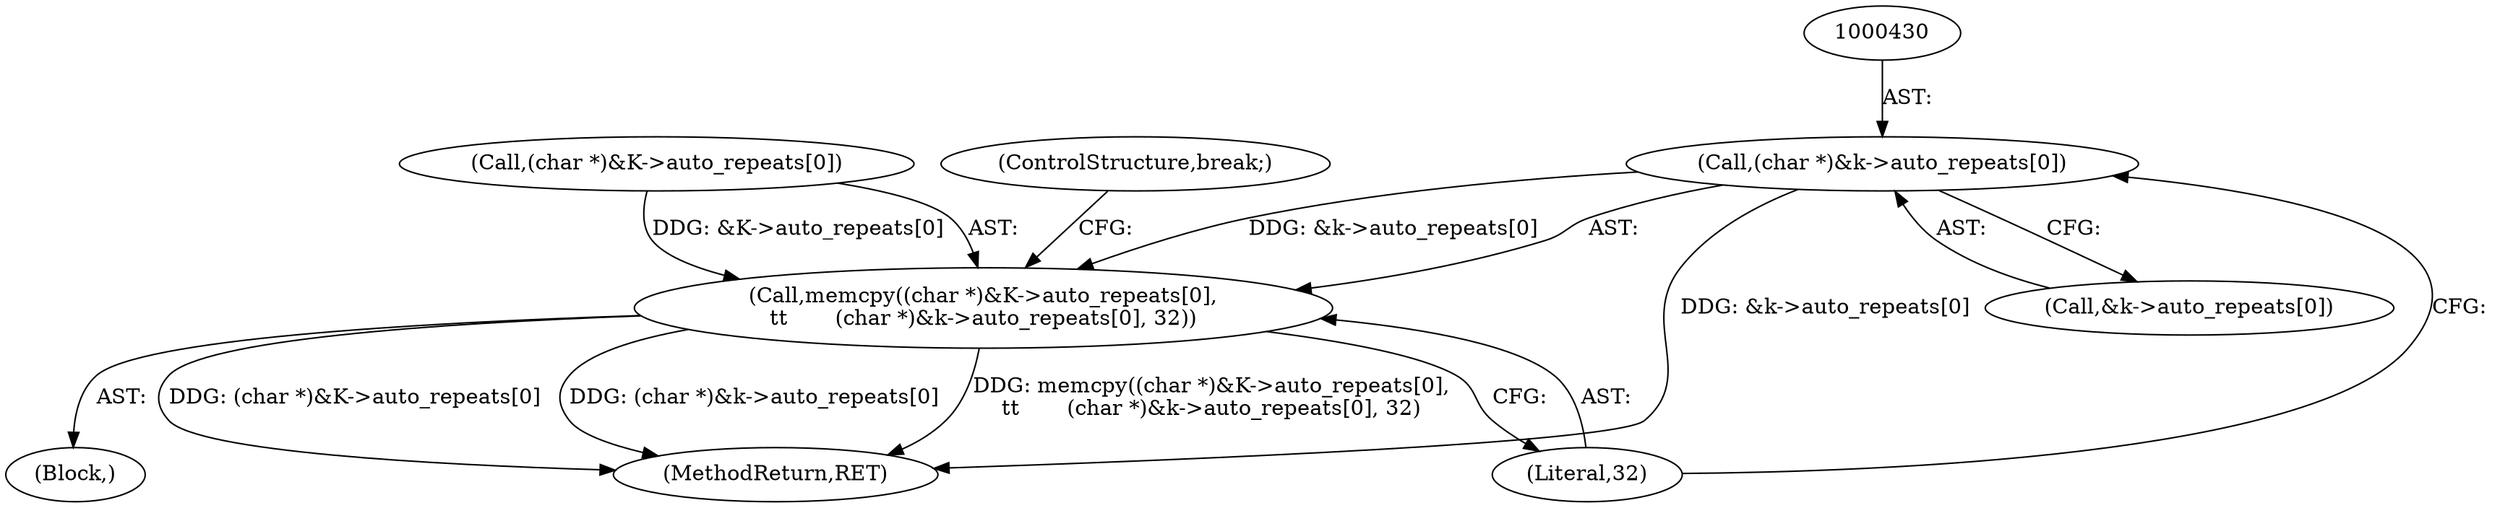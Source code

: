 digraph "0_libXi_19a9cd607de73947fcfb104682f203ffe4e1f4e5_1@array" {
"1000429" [label="(Call,(char *)&k->auto_repeats[0])"];
"1000420" [label="(Call,memcpy((char *)&K->auto_repeats[0],\n\t\t       (char *)&k->auto_repeats[0], 32))"];
"1000437" [label="(Literal,32)"];
"1000421" [label="(Call,(char *)&K->auto_repeats[0])"];
"1000420" [label="(Call,memcpy((char *)&K->auto_repeats[0],\n\t\t       (char *)&k->auto_repeats[0], 32))"];
"1000431" [label="(Call,&k->auto_repeats[0])"];
"1000352" [label="(Block,)"];
"1000429" [label="(Call,(char *)&k->auto_repeats[0])"];
"1000737" [label="(MethodReturn,RET)"];
"1000438" [label="(ControlStructure,break;)"];
"1000429" -> "1000420"  [label="AST: "];
"1000429" -> "1000431"  [label="CFG: "];
"1000430" -> "1000429"  [label="AST: "];
"1000431" -> "1000429"  [label="AST: "];
"1000437" -> "1000429"  [label="CFG: "];
"1000429" -> "1000737"  [label="DDG: &k->auto_repeats[0]"];
"1000429" -> "1000420"  [label="DDG: &k->auto_repeats[0]"];
"1000420" -> "1000352"  [label="AST: "];
"1000420" -> "1000437"  [label="CFG: "];
"1000421" -> "1000420"  [label="AST: "];
"1000437" -> "1000420"  [label="AST: "];
"1000438" -> "1000420"  [label="CFG: "];
"1000420" -> "1000737"  [label="DDG: memcpy((char *)&K->auto_repeats[0],\n\t\t       (char *)&k->auto_repeats[0], 32)"];
"1000420" -> "1000737"  [label="DDG: (char *)&K->auto_repeats[0]"];
"1000420" -> "1000737"  [label="DDG: (char *)&k->auto_repeats[0]"];
"1000421" -> "1000420"  [label="DDG: &K->auto_repeats[0]"];
}
